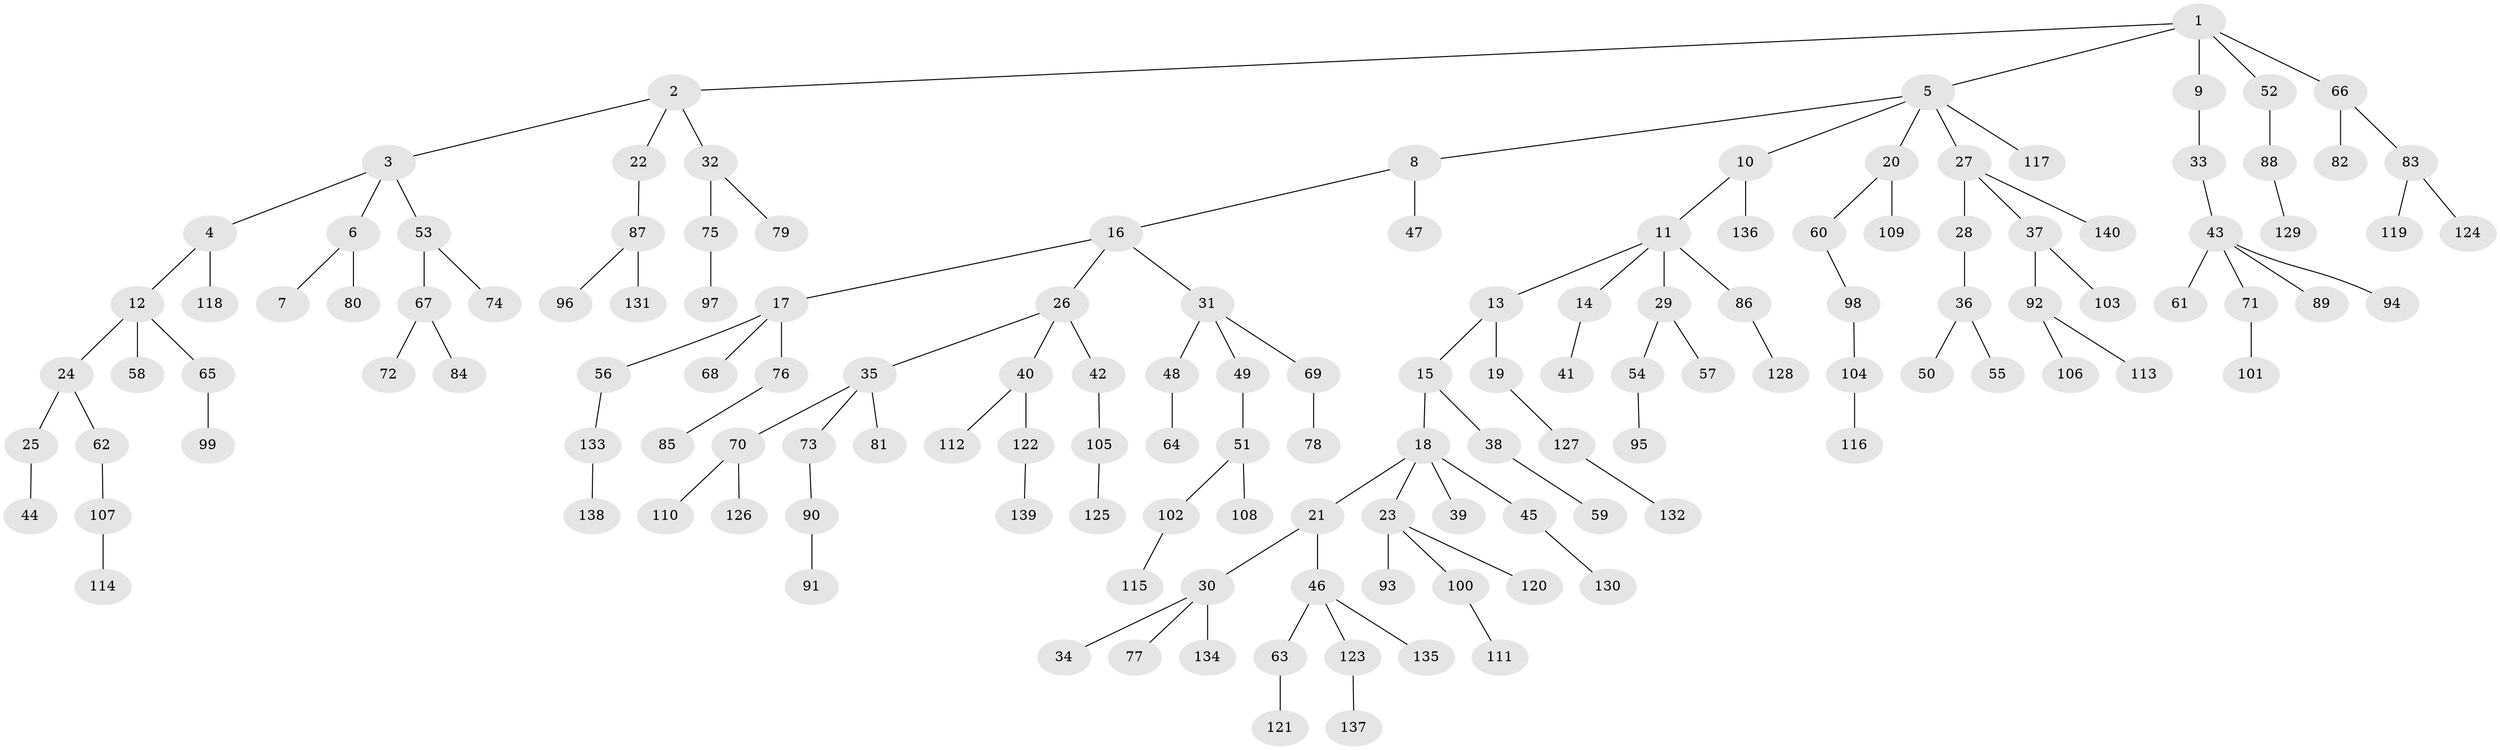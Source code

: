 // coarse degree distribution, {9: 0.01020408163265306, 4: 0.07142857142857142, 5: 0.030612244897959183, 2: 0.22448979591836735, 1: 0.5306122448979592, 3: 0.11224489795918367, 6: 0.01020408163265306, 7: 0.01020408163265306}
// Generated by graph-tools (version 1.1) at 2025/24/03/03/25 07:24:06]
// undirected, 140 vertices, 139 edges
graph export_dot {
graph [start="1"]
  node [color=gray90,style=filled];
  1;
  2;
  3;
  4;
  5;
  6;
  7;
  8;
  9;
  10;
  11;
  12;
  13;
  14;
  15;
  16;
  17;
  18;
  19;
  20;
  21;
  22;
  23;
  24;
  25;
  26;
  27;
  28;
  29;
  30;
  31;
  32;
  33;
  34;
  35;
  36;
  37;
  38;
  39;
  40;
  41;
  42;
  43;
  44;
  45;
  46;
  47;
  48;
  49;
  50;
  51;
  52;
  53;
  54;
  55;
  56;
  57;
  58;
  59;
  60;
  61;
  62;
  63;
  64;
  65;
  66;
  67;
  68;
  69;
  70;
  71;
  72;
  73;
  74;
  75;
  76;
  77;
  78;
  79;
  80;
  81;
  82;
  83;
  84;
  85;
  86;
  87;
  88;
  89;
  90;
  91;
  92;
  93;
  94;
  95;
  96;
  97;
  98;
  99;
  100;
  101;
  102;
  103;
  104;
  105;
  106;
  107;
  108;
  109;
  110;
  111;
  112;
  113;
  114;
  115;
  116;
  117;
  118;
  119;
  120;
  121;
  122;
  123;
  124;
  125;
  126;
  127;
  128;
  129;
  130;
  131;
  132;
  133;
  134;
  135;
  136;
  137;
  138;
  139;
  140;
  1 -- 2;
  1 -- 5;
  1 -- 9;
  1 -- 52;
  1 -- 66;
  2 -- 3;
  2 -- 22;
  2 -- 32;
  3 -- 4;
  3 -- 6;
  3 -- 53;
  4 -- 12;
  4 -- 118;
  5 -- 8;
  5 -- 10;
  5 -- 20;
  5 -- 27;
  5 -- 117;
  6 -- 7;
  6 -- 80;
  8 -- 16;
  8 -- 47;
  9 -- 33;
  10 -- 11;
  10 -- 136;
  11 -- 13;
  11 -- 14;
  11 -- 29;
  11 -- 86;
  12 -- 24;
  12 -- 58;
  12 -- 65;
  13 -- 15;
  13 -- 19;
  14 -- 41;
  15 -- 18;
  15 -- 38;
  16 -- 17;
  16 -- 26;
  16 -- 31;
  17 -- 56;
  17 -- 68;
  17 -- 76;
  18 -- 21;
  18 -- 23;
  18 -- 39;
  18 -- 45;
  19 -- 127;
  20 -- 60;
  20 -- 109;
  21 -- 30;
  21 -- 46;
  22 -- 87;
  23 -- 93;
  23 -- 100;
  23 -- 120;
  24 -- 25;
  24 -- 62;
  25 -- 44;
  26 -- 35;
  26 -- 40;
  26 -- 42;
  27 -- 28;
  27 -- 37;
  27 -- 140;
  28 -- 36;
  29 -- 54;
  29 -- 57;
  30 -- 34;
  30 -- 77;
  30 -- 134;
  31 -- 48;
  31 -- 49;
  31 -- 69;
  32 -- 75;
  32 -- 79;
  33 -- 43;
  35 -- 70;
  35 -- 73;
  35 -- 81;
  36 -- 50;
  36 -- 55;
  37 -- 92;
  37 -- 103;
  38 -- 59;
  40 -- 112;
  40 -- 122;
  42 -- 105;
  43 -- 61;
  43 -- 71;
  43 -- 89;
  43 -- 94;
  45 -- 130;
  46 -- 63;
  46 -- 123;
  46 -- 135;
  48 -- 64;
  49 -- 51;
  51 -- 102;
  51 -- 108;
  52 -- 88;
  53 -- 67;
  53 -- 74;
  54 -- 95;
  56 -- 133;
  60 -- 98;
  62 -- 107;
  63 -- 121;
  65 -- 99;
  66 -- 82;
  66 -- 83;
  67 -- 72;
  67 -- 84;
  69 -- 78;
  70 -- 110;
  70 -- 126;
  71 -- 101;
  73 -- 90;
  75 -- 97;
  76 -- 85;
  83 -- 119;
  83 -- 124;
  86 -- 128;
  87 -- 96;
  87 -- 131;
  88 -- 129;
  90 -- 91;
  92 -- 106;
  92 -- 113;
  98 -- 104;
  100 -- 111;
  102 -- 115;
  104 -- 116;
  105 -- 125;
  107 -- 114;
  122 -- 139;
  123 -- 137;
  127 -- 132;
  133 -- 138;
}

